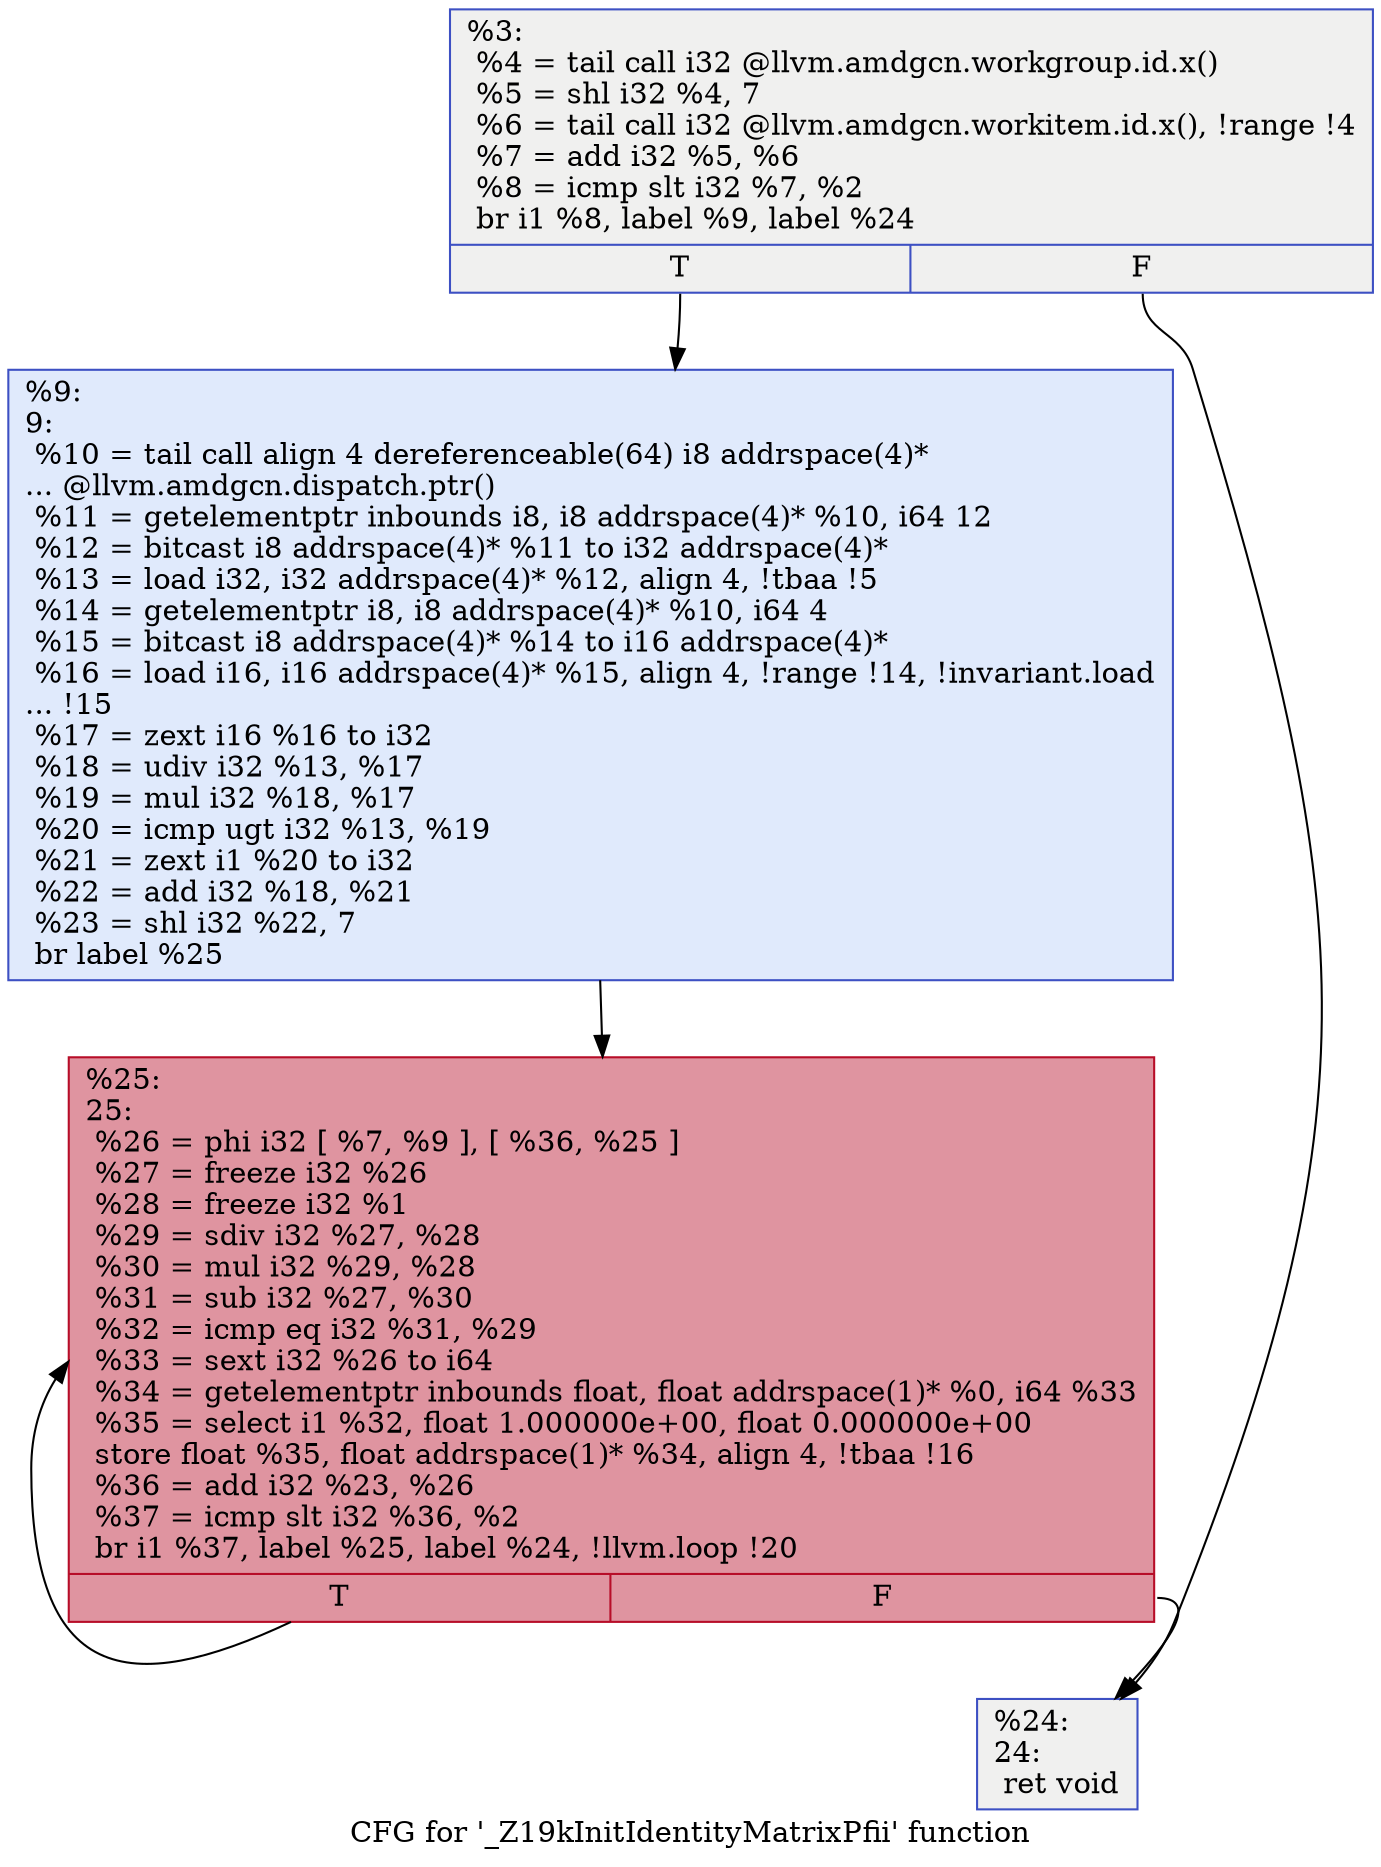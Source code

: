 digraph "CFG for '_Z19kInitIdentityMatrixPfii' function" {
	label="CFG for '_Z19kInitIdentityMatrixPfii' function";

	Node0x5af0440 [shape=record,color="#3d50c3ff", style=filled, fillcolor="#dedcdb70",label="{%3:\l  %4 = tail call i32 @llvm.amdgcn.workgroup.id.x()\l  %5 = shl i32 %4, 7\l  %6 = tail call i32 @llvm.amdgcn.workitem.id.x(), !range !4\l  %7 = add i32 %5, %6\l  %8 = icmp slt i32 %7, %2\l  br i1 %8, label %9, label %24\l|{<s0>T|<s1>F}}"];
	Node0x5af0440:s0 -> Node0x5af05f0;
	Node0x5af0440:s1 -> Node0x5af1c90;
	Node0x5af05f0 [shape=record,color="#3d50c3ff", style=filled, fillcolor="#b9d0f970",label="{%9:\l9:                                                \l  %10 = tail call align 4 dereferenceable(64) i8 addrspace(4)*\l... @llvm.amdgcn.dispatch.ptr()\l  %11 = getelementptr inbounds i8, i8 addrspace(4)* %10, i64 12\l  %12 = bitcast i8 addrspace(4)* %11 to i32 addrspace(4)*\l  %13 = load i32, i32 addrspace(4)* %12, align 4, !tbaa !5\l  %14 = getelementptr i8, i8 addrspace(4)* %10, i64 4\l  %15 = bitcast i8 addrspace(4)* %14 to i16 addrspace(4)*\l  %16 = load i16, i16 addrspace(4)* %15, align 4, !range !14, !invariant.load\l... !15\l  %17 = zext i16 %16 to i32\l  %18 = udiv i32 %13, %17\l  %19 = mul i32 %18, %17\l  %20 = icmp ugt i32 %13, %19\l  %21 = zext i1 %20 to i32\l  %22 = add i32 %18, %21\l  %23 = shl i32 %22, 7\l  br label %25\l}"];
	Node0x5af05f0 -> Node0x5af2be0;
	Node0x5af1c90 [shape=record,color="#3d50c3ff", style=filled, fillcolor="#dedcdb70",label="{%24:\l24:                                               \l  ret void\l}"];
	Node0x5af2be0 [shape=record,color="#b70d28ff", style=filled, fillcolor="#b70d2870",label="{%25:\l25:                                               \l  %26 = phi i32 [ %7, %9 ], [ %36, %25 ]\l  %27 = freeze i32 %26\l  %28 = freeze i32 %1\l  %29 = sdiv i32 %27, %28\l  %30 = mul i32 %29, %28\l  %31 = sub i32 %27, %30\l  %32 = icmp eq i32 %31, %29\l  %33 = sext i32 %26 to i64\l  %34 = getelementptr inbounds float, float addrspace(1)* %0, i64 %33\l  %35 = select i1 %32, float 1.000000e+00, float 0.000000e+00\l  store float %35, float addrspace(1)* %34, align 4, !tbaa !16\l  %36 = add i32 %23, %26\l  %37 = icmp slt i32 %36, %2\l  br i1 %37, label %25, label %24, !llvm.loop !20\l|{<s0>T|<s1>F}}"];
	Node0x5af2be0:s0 -> Node0x5af2be0;
	Node0x5af2be0:s1 -> Node0x5af1c90;
}
